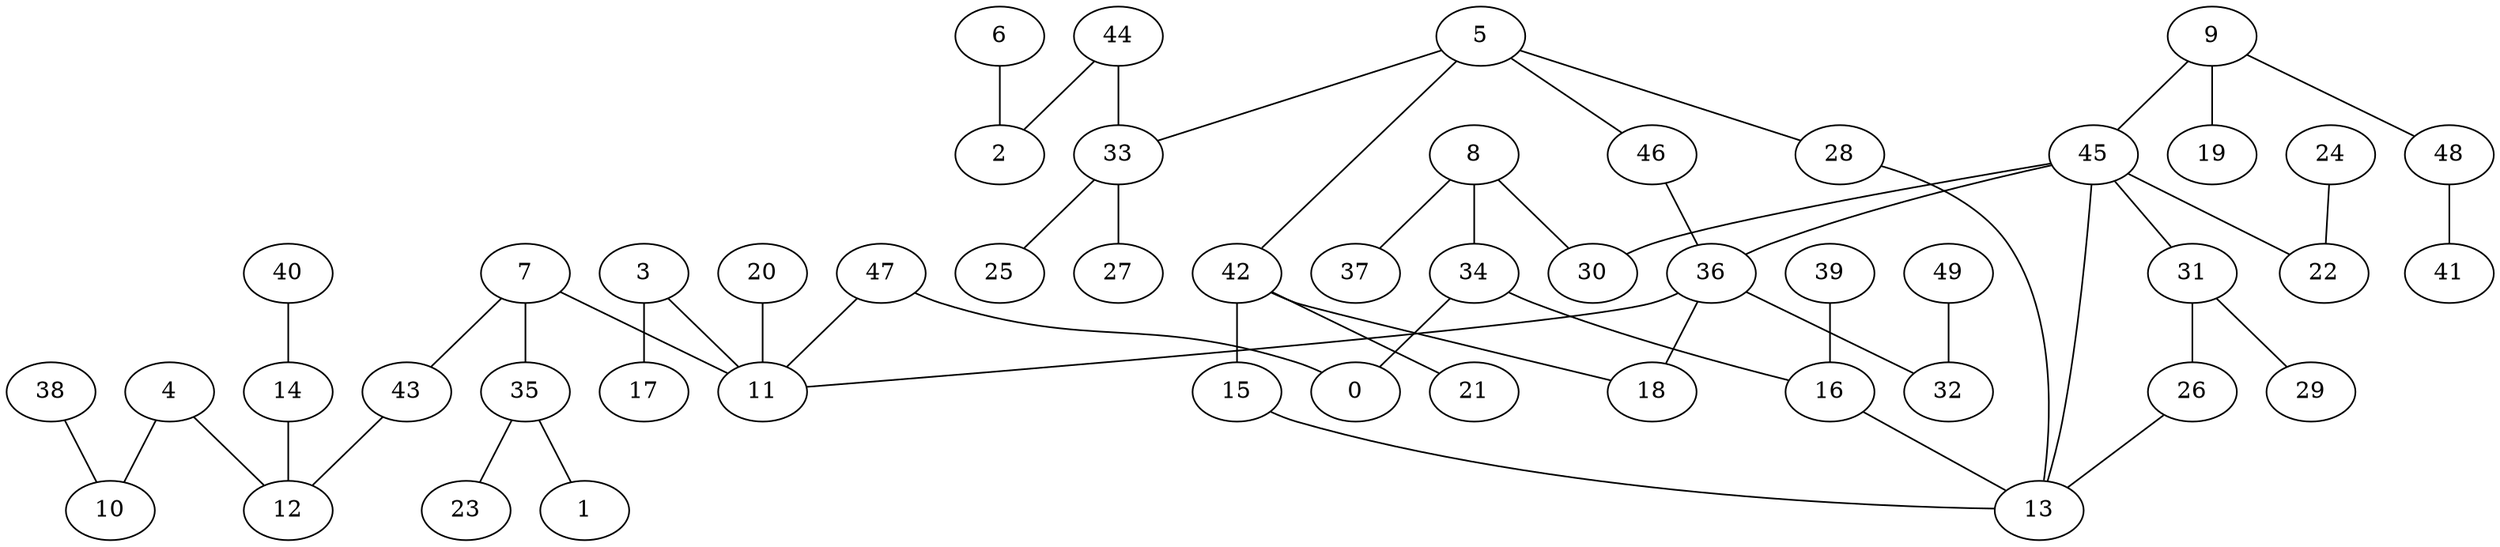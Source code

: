 digraph GG_graph {

subgraph G_graph {
edge [color = black]
"38" -> "10" [dir = none]
"24" -> "22" [dir = none]
"34" -> "0" [dir = none]
"14" -> "12" [dir = none]
"8" -> "37" [dir = none]
"8" -> "30" [dir = none]
"20" -> "11" [dir = none]
"40" -> "14" [dir = none]
"43" -> "12" [dir = none]
"35" -> "23" [dir = none]
"35" -> "1" [dir = none]
"31" -> "29" [dir = none]
"28" -> "13" [dir = none]
"46" -> "36" [dir = none]
"7" -> "35" [dir = none]
"7" -> "43" [dir = none]
"7" -> "11" [dir = none]
"47" -> "0" [dir = none]
"47" -> "11" [dir = none]
"16" -> "13" [dir = none]
"5" -> "42" [dir = none]
"5" -> "33" [dir = none]
"5" -> "46" [dir = none]
"26" -> "13" [dir = none]
"6" -> "2" [dir = none]
"3" -> "17" [dir = none]
"3" -> "11" [dir = none]
"45" -> "31" [dir = none]
"45" -> "13" [dir = none]
"45" -> "22" [dir = none]
"45" -> "30" [dir = none]
"45" -> "36" [dir = none]
"15" -> "13" [dir = none]
"39" -> "16" [dir = none]
"48" -> "41" [dir = none]
"33" -> "27" [dir = none]
"33" -> "25" [dir = none]
"44" -> "2" [dir = none]
"44" -> "33" [dir = none]
"36" -> "18" [dir = none]
"36" -> "32" [dir = none]
"36" -> "11" [dir = none]
"9" -> "48" [dir = none]
"9" -> "19" [dir = none]
"9" -> "45" [dir = none]
"4" -> "10" [dir = none]
"4" -> "12" [dir = none]
"49" -> "32" [dir = none]
"42" -> "21" [dir = none]
"8" -> "34" [dir = none]
"5" -> "28" [dir = none]
"42" -> "15" [dir = none]
"31" -> "26" [dir = none]
"42" -> "18" [dir = none]
"34" -> "16" [dir = none]
}

}
